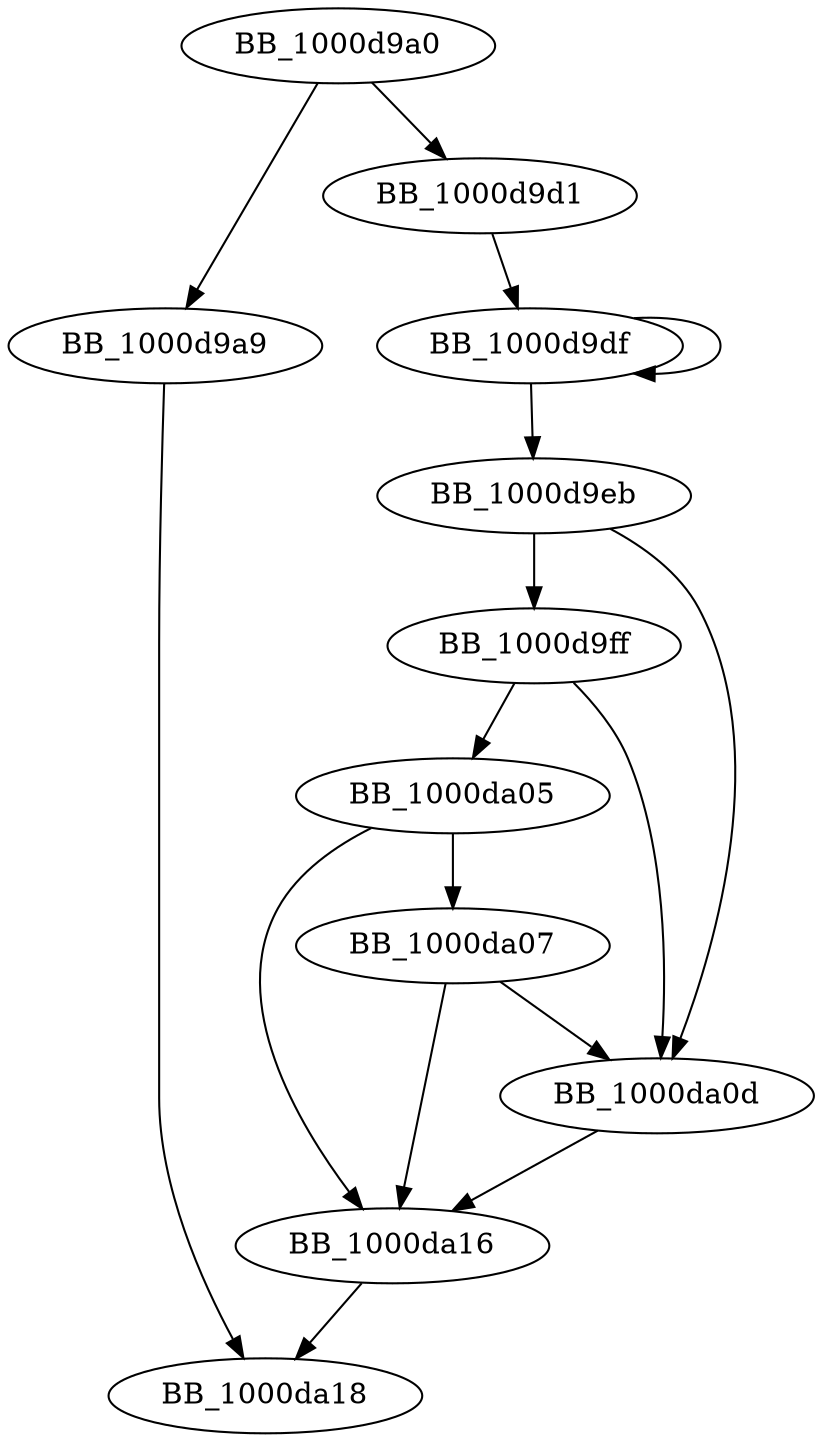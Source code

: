 DiGraph __aulldvrm{
BB_1000d9a0->BB_1000d9a9
BB_1000d9a0->BB_1000d9d1
BB_1000d9a9->BB_1000da18
BB_1000d9d1->BB_1000d9df
BB_1000d9df->BB_1000d9df
BB_1000d9df->BB_1000d9eb
BB_1000d9eb->BB_1000d9ff
BB_1000d9eb->BB_1000da0d
BB_1000d9ff->BB_1000da05
BB_1000d9ff->BB_1000da0d
BB_1000da05->BB_1000da07
BB_1000da05->BB_1000da16
BB_1000da07->BB_1000da0d
BB_1000da07->BB_1000da16
BB_1000da0d->BB_1000da16
BB_1000da16->BB_1000da18
}
